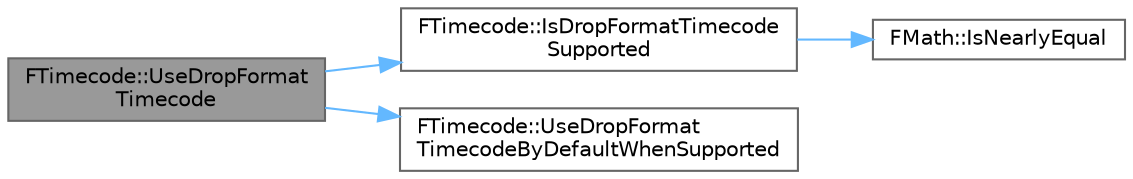 digraph "FTimecode::UseDropFormatTimecode"
{
 // INTERACTIVE_SVG=YES
 // LATEX_PDF_SIZE
  bgcolor="transparent";
  edge [fontname=Helvetica,fontsize=10,labelfontname=Helvetica,labelfontsize=10];
  node [fontname=Helvetica,fontsize=10,shape=box,height=0.2,width=0.4];
  rankdir="LR";
  Node1 [id="Node000001",label="FTimecode::UseDropFormat\lTimecode",height=0.2,width=0.4,color="gray40", fillcolor="grey60", style="filled", fontcolor="black",tooltip="If the frame rate support drop frame format and the app wish to use drop frame format by default."];
  Node1 -> Node2 [id="edge1_Node000001_Node000002",color="steelblue1",style="solid",tooltip=" "];
  Node2 [id="Node000002",label="FTimecode::IsDropFormatTimecode\lSupported",height=0.2,width=0.4,color="grey40", fillcolor="white", style="filled",URL="$da/d69/structFTimecode.html#aac44776c6be5f082e171816a05f4e6f3",tooltip="Drop frame is only support for frame rate of 29.97 or 59.94."];
  Node2 -> Node3 [id="edge2_Node000002_Node000003",color="steelblue1",style="solid",tooltip=" "];
  Node3 [id="Node000003",label="FMath::IsNearlyEqual",height=0.2,width=0.4,color="grey40", fillcolor="white", style="filled",URL="$dc/d20/structFMath.html#ae8c3d4ef867662795d84488ee590bcbd",tooltip="Checks if two floating point numbers are nearly equal."];
  Node1 -> Node4 [id="edge3_Node000001_Node000004",color="steelblue1",style="solid",tooltip=" "];
  Node4 [id="Node000004",label="FTimecode::UseDropFormat\lTimecodeByDefaultWhenSupported",height=0.2,width=0.4,color="grey40", fillcolor="white", style="filled",URL="$da/d69/structFTimecode.html#aa0fc0d578ac6074590e6f5d5a7b767b4",tooltip="By default, should we generate a timecode in drop frame format when the frame rate does support it."];
}
